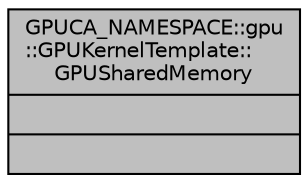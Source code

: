digraph "GPUCA_NAMESPACE::gpu::GPUKernelTemplate::GPUSharedMemory"
{
 // INTERACTIVE_SVG=YES
  bgcolor="transparent";
  edge [fontname="Helvetica",fontsize="10",labelfontname="Helvetica",labelfontsize="10"];
  node [fontname="Helvetica",fontsize="10",shape=record];
  Node1 [label="{GPUCA_NAMESPACE::gpu\l::GPUKernelTemplate::\lGPUSharedMemory\n||}",height=0.2,width=0.4,color="black", fillcolor="grey75", style="filled", fontcolor="black"];
}
